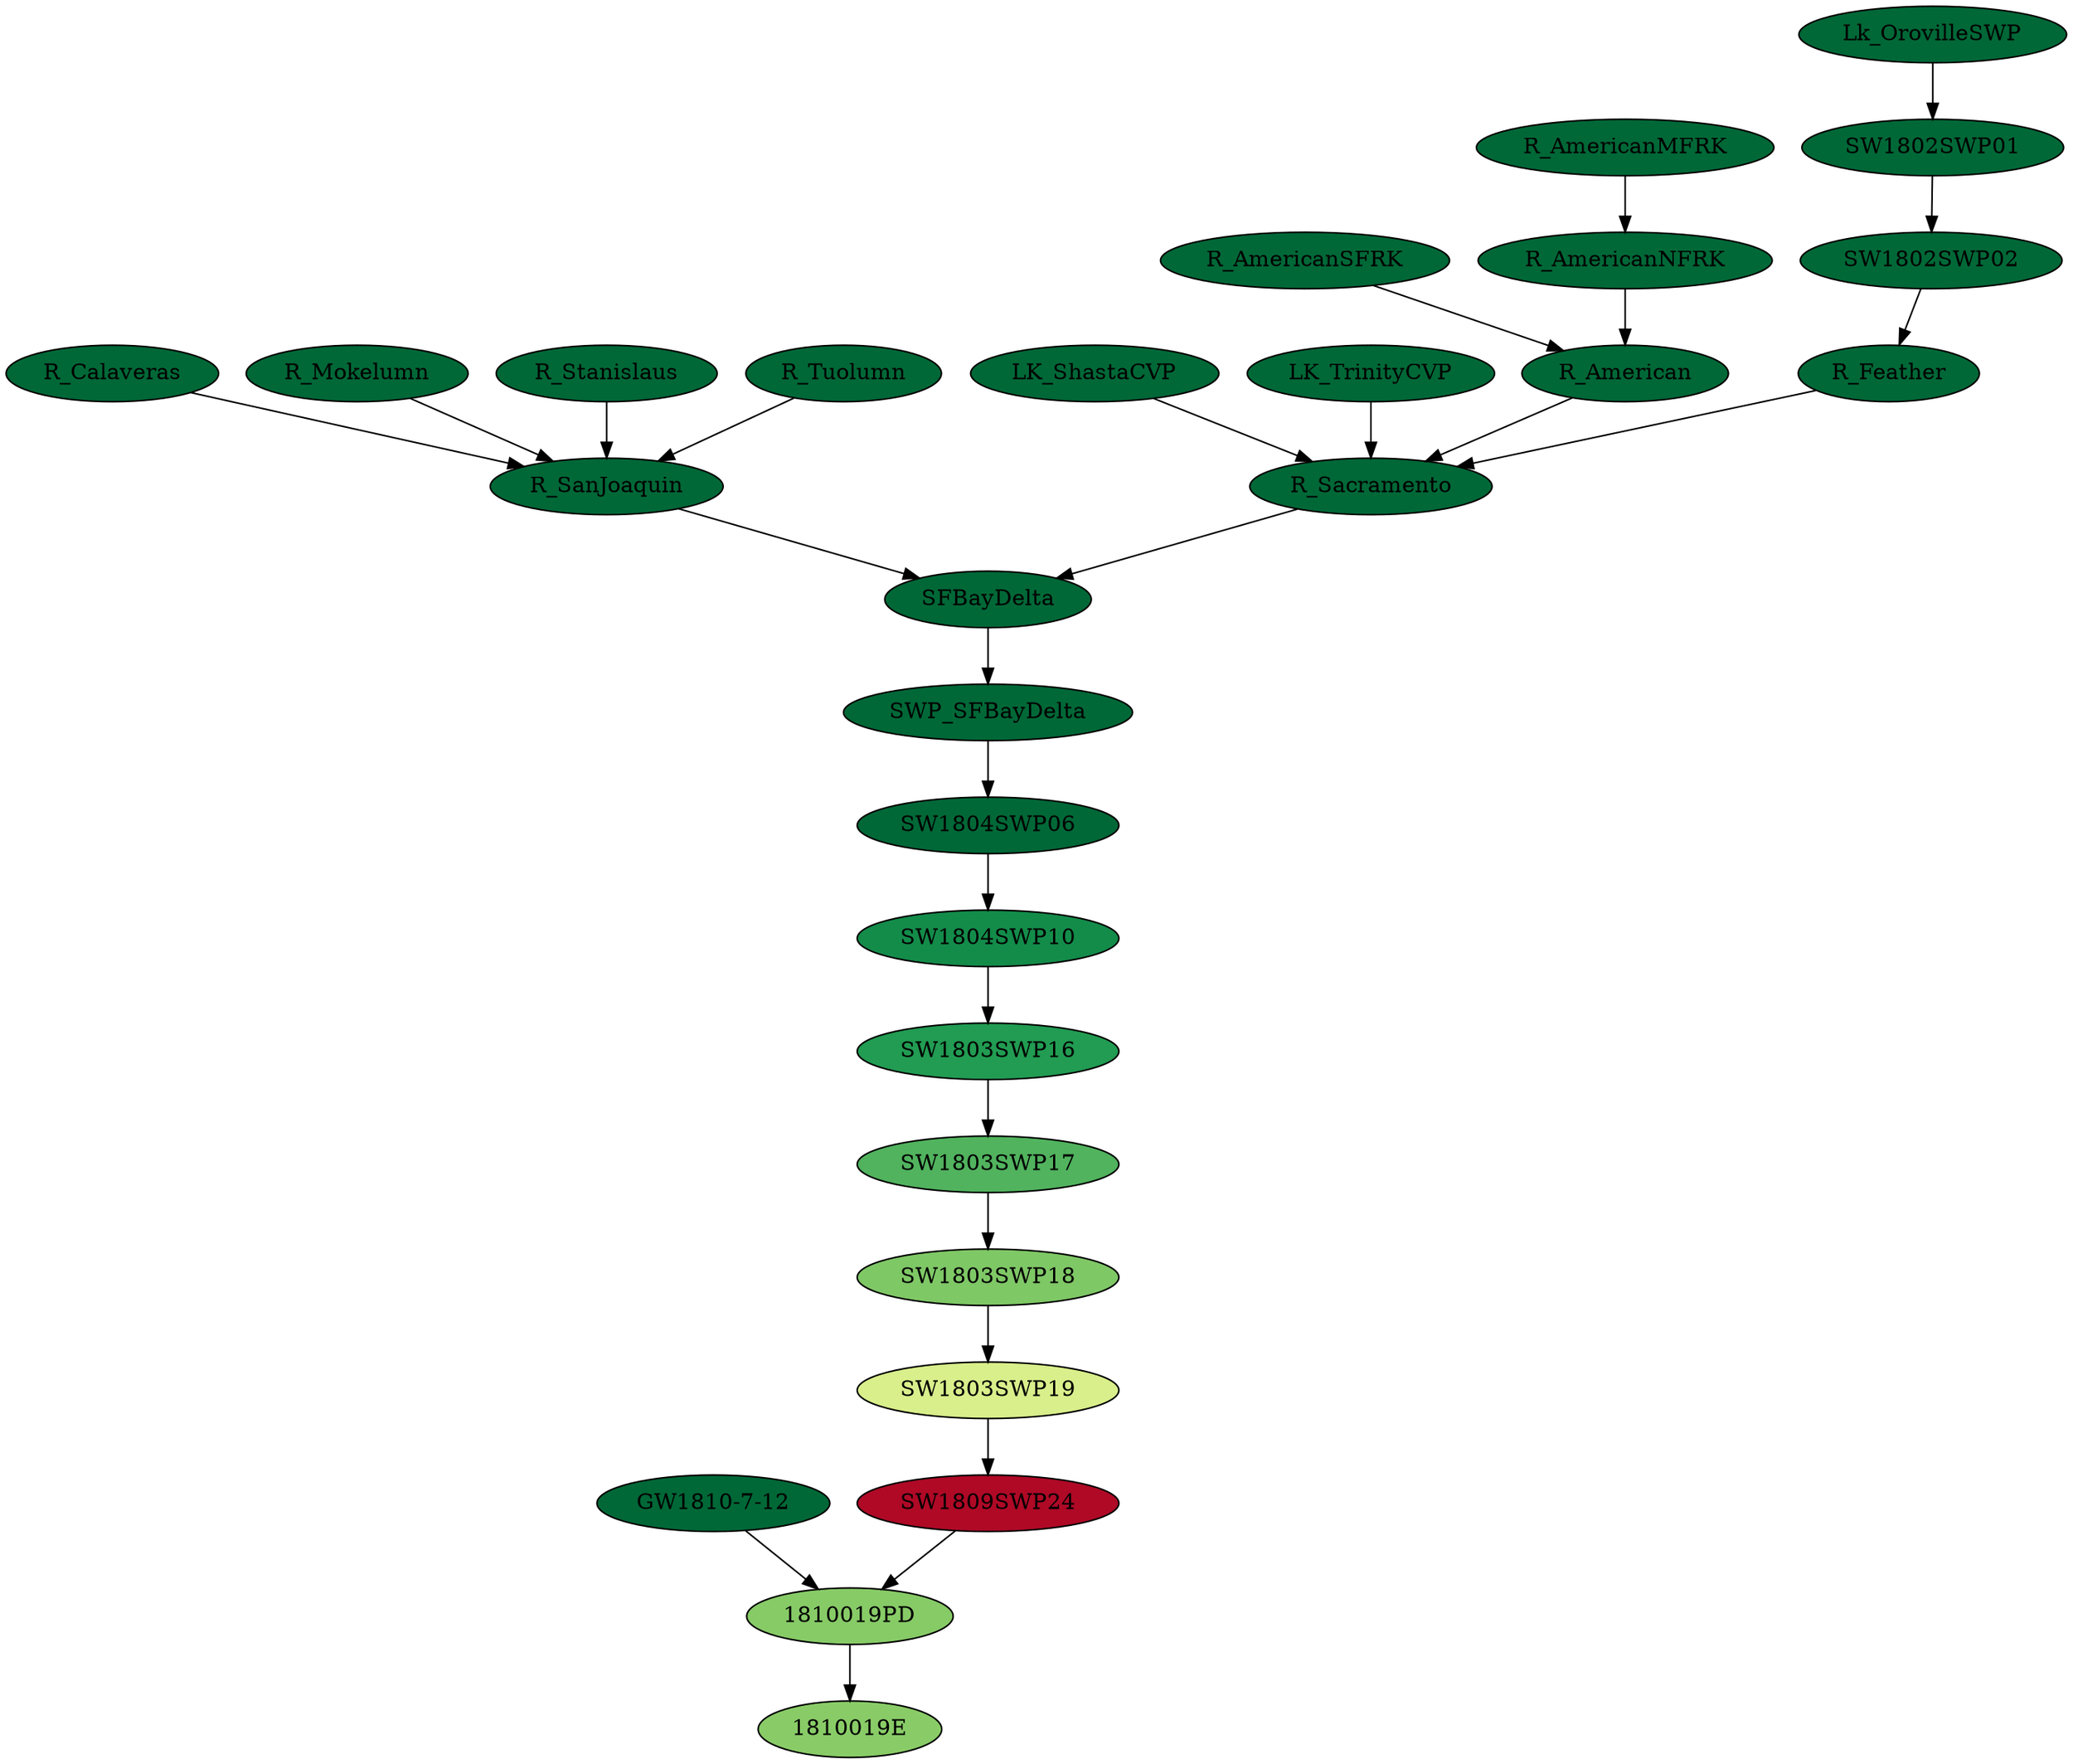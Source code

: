 digraph  {
"GW1810-7-12" [fillcolor="#006837", style=filled];
"1810019PD" [fillcolor="#87cb67", style=filled];
SW1809SWP24 [fillcolor="#af0926", style=filled];
SW1803SWP18 [fillcolor="#7fc866", style=filled];
SW1803SWP19 [fillcolor="#d9ef8b", style=filled];
SW1803SWP16 [fillcolor="#219c52", style=filled];
SW1803SWP17 [fillcolor="#51b35e", style=filled];
SW1804SWP06 [fillcolor="#006837", style=filled];
SW1804SWP10 [fillcolor="#138c4a", style=filled];
SFBayDelta [fillcolor="#006837", style=filled];
SWP_SFBayDelta [fillcolor="#006837", style=filled];
R_Calaveras [fillcolor="#006837", style=filled];
R_SanJoaquin [fillcolor="#006837", style=filled];
R_Mokelumn [fillcolor="#006837", style=filled];
R_Stanislaus [fillcolor="#006837", style=filled];
R_Tuolumn [fillcolor="#006837", style=filled];
LK_ShastaCVP [fillcolor="#006837", style=filled];
R_Sacramento [fillcolor="#006837", style=filled];
LK_TrinityCVP [fillcolor="#006837", style=filled];
R_American [fillcolor="#006837", style=filled];
R_AmericanSFRK [fillcolor="#006837", style=filled];
R_AmericanMFRK [fillcolor="#006837", style=filled];
R_AmericanNFRK [fillcolor="#006837", style=filled];
R_Feather [fillcolor="#006837", style=filled];
SW1802SWP01 [fillcolor="#006837", style=filled];
SW1802SWP02 [fillcolor="#006837", style=filled];
Lk_OrovilleSWP [fillcolor="#006837", style=filled];
"1810019E" [fillcolor="#89cc67", style=filled];
"GW1810-7-12" -> "1810019PD"  [key=0];
"1810019PD" -> "1810019E"  [key=0];
SW1809SWP24 -> "1810019PD"  [key=0];
SW1803SWP18 -> SW1803SWP19  [key=0];
SW1803SWP19 -> SW1809SWP24  [key=0];
SW1803SWP16 -> SW1803SWP17  [key=0];
SW1803SWP17 -> SW1803SWP18  [key=0];
SW1804SWP06 -> SW1804SWP10  [key=0];
SW1804SWP10 -> SW1803SWP16  [key=0];
SFBayDelta -> SWP_SFBayDelta  [key=0];
SWP_SFBayDelta -> SW1804SWP06  [key=0];
R_Calaveras -> R_SanJoaquin  [key=0];
R_SanJoaquin -> SFBayDelta  [key=0];
R_Mokelumn -> R_SanJoaquin  [key=0];
R_Stanislaus -> R_SanJoaquin  [key=0];
R_Tuolumn -> R_SanJoaquin  [key=0];
LK_ShastaCVP -> R_Sacramento  [key=0];
R_Sacramento -> SFBayDelta  [key=0];
LK_TrinityCVP -> R_Sacramento  [key=0];
R_American -> R_Sacramento  [key=0];
R_AmericanSFRK -> R_American  [key=0];
R_AmericanMFRK -> R_AmericanNFRK  [key=0];
R_AmericanNFRK -> R_American  [key=0];
R_Feather -> R_Sacramento  [key=0];
SW1802SWP01 -> SW1802SWP02  [key=0];
SW1802SWP02 -> R_Feather  [key=0];
Lk_OrovilleSWP -> SW1802SWP01  [key=0];
}
